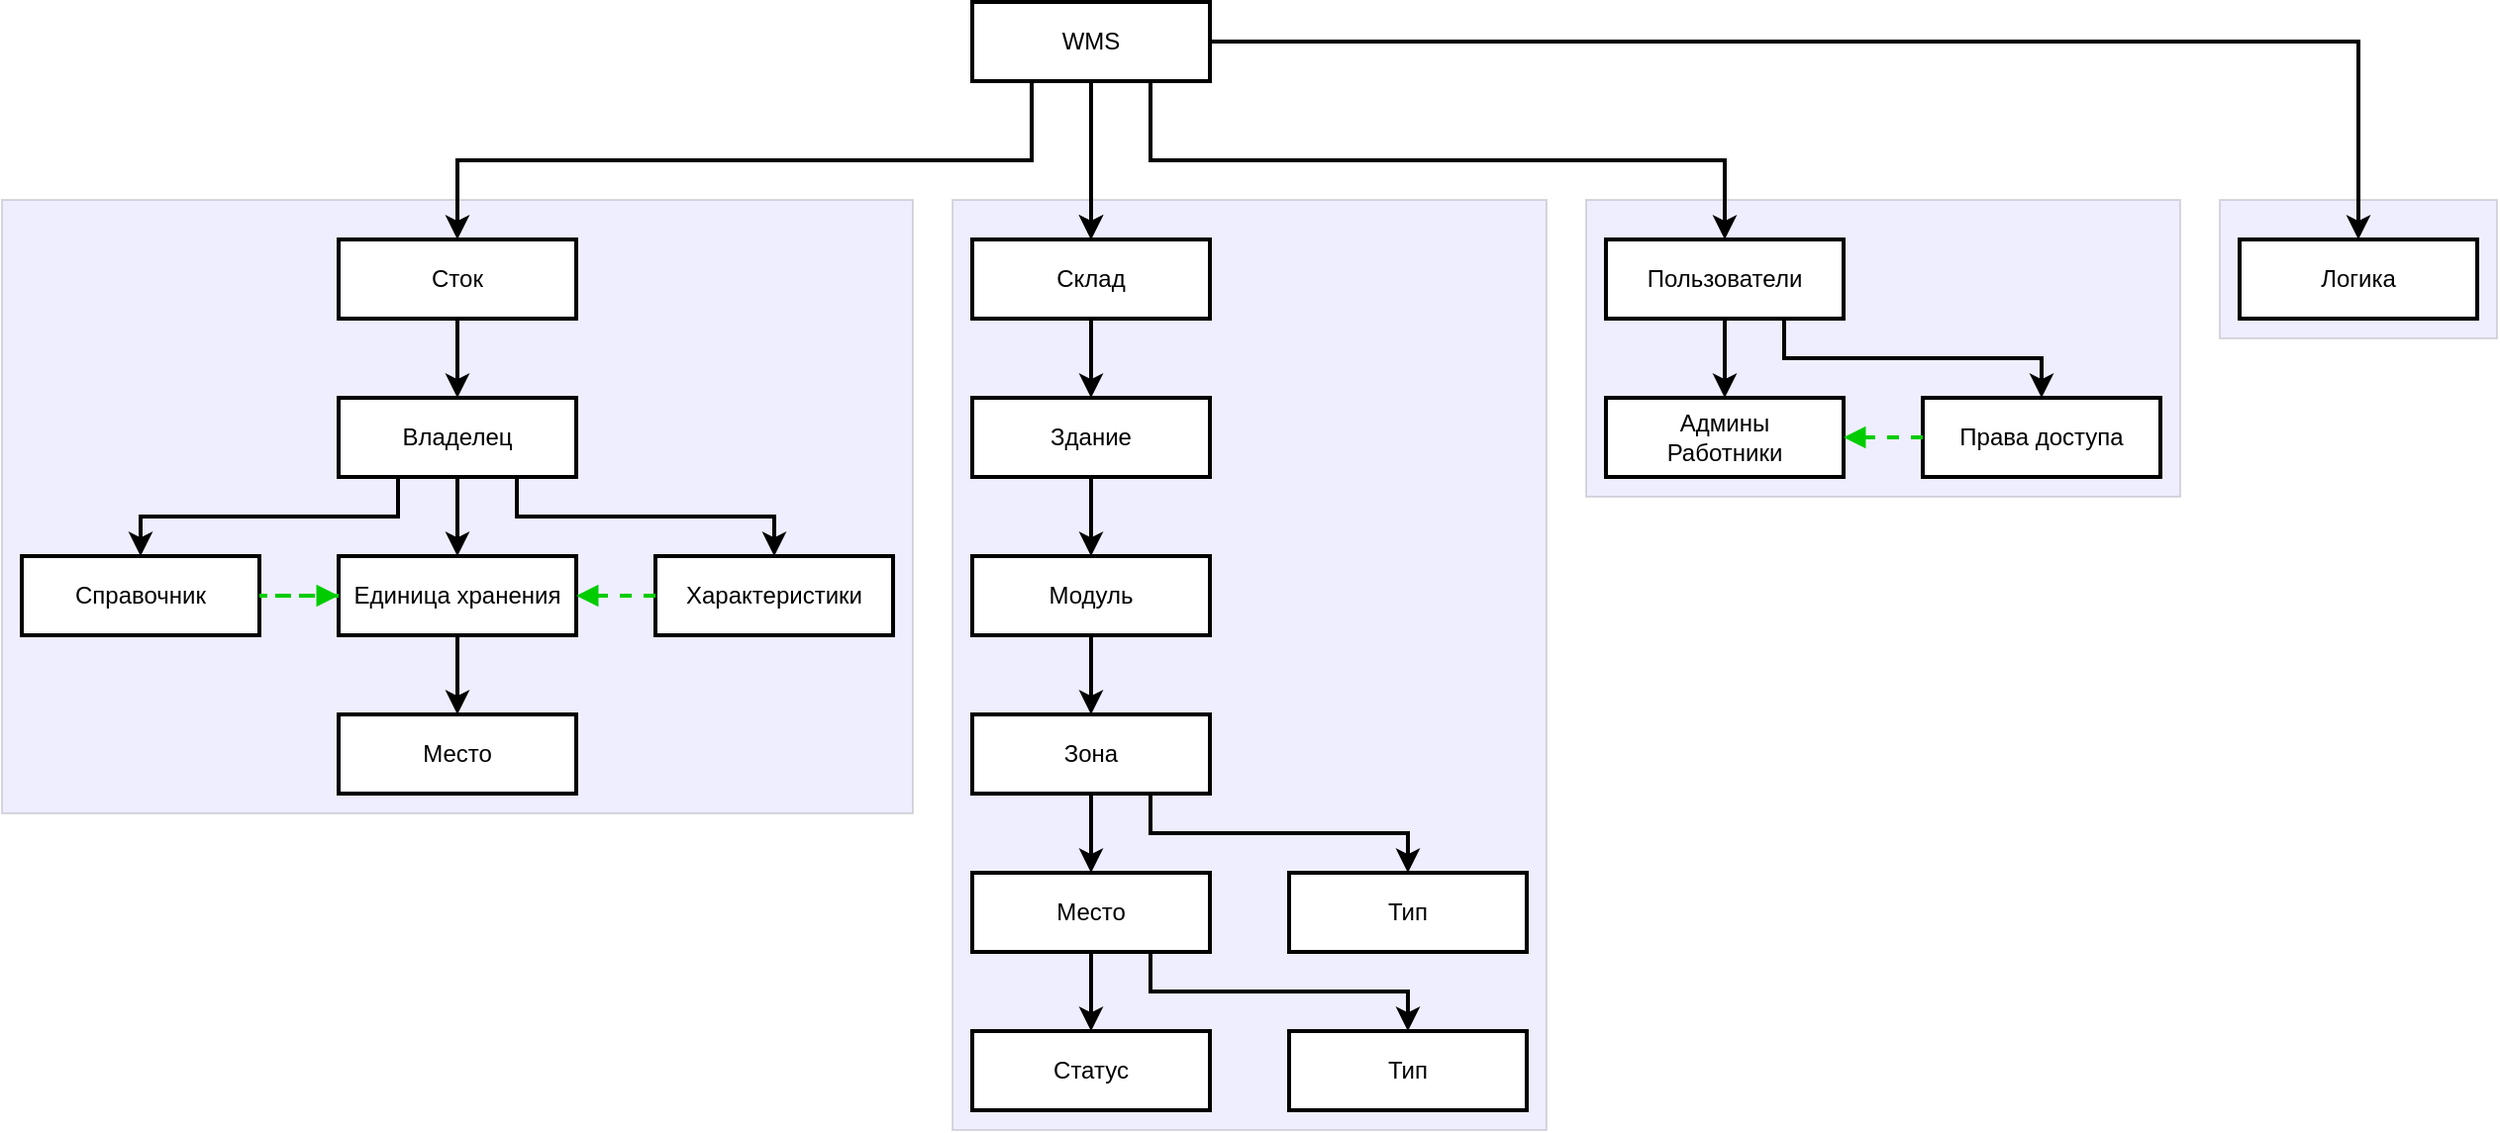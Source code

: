 <mxfile version="18.1.2" type="github">
  <diagram id="00JlT3I-vfev4fGBiYQf" name="Page-1">
    <mxGraphModel dx="1422" dy="914" grid="1" gridSize="10" guides="1" tooltips="1" connect="1" arrows="1" fold="1" page="1" pageScale="1" pageWidth="2000" pageHeight="2000" math="0" shadow="0">
      <root>
        <mxCell id="0" />
        <mxCell id="1" parent="0" />
        <mxCell id="f0hljSj0ZMw4jyvudKR0-1" value="" style="rounded=0;whiteSpace=wrap;html=1;fillColor=#CCCCFF;strokeWidth=1;strokeColor=#909099;opacity=33;" vertex="1" parent="1">
          <mxGeometry x="1270" y="300" width="140" height="70" as="geometry" />
        </mxCell>
        <mxCell id="xL0PG7F3QMTOTRYw8I6j-127" value="" style="rounded=0;whiteSpace=wrap;html=1;fillColor=#CCCCFF;strokeWidth=1;strokeColor=#909099;opacity=33;" parent="1" vertex="1">
          <mxGeometry x="150" y="300" width="460" height="310" as="geometry" />
        </mxCell>
        <mxCell id="xL0PG7F3QMTOTRYw8I6j-128" value="" style="rounded=0;whiteSpace=wrap;html=1;fillColor=#CCCCFF;strokeWidth=1;strokeColor=#909099;opacity=33;" parent="1" vertex="1">
          <mxGeometry x="630" y="300" width="300" height="470" as="geometry" />
        </mxCell>
        <mxCell id="xL0PG7F3QMTOTRYw8I6j-129" value="" style="rounded=0;whiteSpace=wrap;html=1;fillColor=#CCCCFF;strokeWidth=1;strokeColor=#909099;opacity=33;" parent="1" vertex="1">
          <mxGeometry x="950" y="300" width="300" height="150" as="geometry" />
        </mxCell>
        <mxCell id="xL0PG7F3QMTOTRYw8I6j-79" value="" style="edgeStyle=orthogonalEdgeStyle;rounded=0;orthogonalLoop=1;jettySize=auto;html=1;strokeWidth=2;" parent="1" source="xL0PG7F3QMTOTRYw8I6j-77" target="xL0PG7F3QMTOTRYw8I6j-78" edge="1">
          <mxGeometry relative="1" as="geometry" />
        </mxCell>
        <mxCell id="xL0PG7F3QMTOTRYw8I6j-80" value="" style="edgeStyle=orthogonalEdgeStyle;rounded=0;orthogonalLoop=1;jettySize=auto;html=1;strokeWidth=2;" parent="1" source="xL0PG7F3QMTOTRYw8I6j-77" target="xL0PG7F3QMTOTRYw8I6j-78" edge="1">
          <mxGeometry relative="1" as="geometry" />
        </mxCell>
        <mxCell id="xL0PG7F3QMTOTRYw8I6j-82" value="" style="edgeStyle=orthogonalEdgeStyle;rounded=0;orthogonalLoop=1;jettySize=auto;html=1;exitX=0.25;exitY=1;exitDx=0;exitDy=0;strokeWidth=2;" parent="1" source="xL0PG7F3QMTOTRYw8I6j-77" target="xL0PG7F3QMTOTRYw8I6j-81" edge="1">
          <mxGeometry relative="1" as="geometry" />
        </mxCell>
        <mxCell id="xL0PG7F3QMTOTRYw8I6j-84" value="" style="edgeStyle=orthogonalEdgeStyle;rounded=0;orthogonalLoop=1;jettySize=auto;html=1;exitX=0.75;exitY=1;exitDx=0;exitDy=0;strokeWidth=2;" parent="1" source="xL0PG7F3QMTOTRYw8I6j-77" target="xL0PG7F3QMTOTRYw8I6j-83" edge="1">
          <mxGeometry relative="1" as="geometry" />
        </mxCell>
        <mxCell id="aSJNJl0jQDHdlptYNkUn-2" value="" style="edgeStyle=orthogonalEdgeStyle;rounded=0;orthogonalLoop=1;jettySize=auto;html=1;strokeWidth=2;" parent="1" source="xL0PG7F3QMTOTRYw8I6j-77" target="aSJNJl0jQDHdlptYNkUn-1" edge="1">
          <mxGeometry relative="1" as="geometry" />
        </mxCell>
        <mxCell id="xL0PG7F3QMTOTRYw8I6j-77" value="WMS" style="rounded=0;whiteSpace=wrap;html=1;strokeWidth=2;" parent="1" vertex="1">
          <mxGeometry x="640" y="200" width="120" height="40" as="geometry" />
        </mxCell>
        <mxCell id="xL0PG7F3QMTOTRYw8I6j-86" value="" style="edgeStyle=orthogonalEdgeStyle;rounded=0;orthogonalLoop=1;jettySize=auto;html=1;strokeWidth=2;" parent="1" source="xL0PG7F3QMTOTRYw8I6j-78" target="xL0PG7F3QMTOTRYw8I6j-85" edge="1">
          <mxGeometry relative="1" as="geometry" />
        </mxCell>
        <mxCell id="xL0PG7F3QMTOTRYw8I6j-78" value="Склад" style="rounded=0;whiteSpace=wrap;html=1;strokeWidth=2;" parent="1" vertex="1">
          <mxGeometry x="640" y="320" width="120" height="40" as="geometry" />
        </mxCell>
        <mxCell id="xL0PG7F3QMTOTRYw8I6j-102" value="" style="edgeStyle=orthogonalEdgeStyle;rounded=0;orthogonalLoop=1;jettySize=auto;html=1;strokeWidth=2;" parent="1" source="xL0PG7F3QMTOTRYw8I6j-81" target="xL0PG7F3QMTOTRYw8I6j-101" edge="1">
          <mxGeometry relative="1" as="geometry" />
        </mxCell>
        <mxCell id="xL0PG7F3QMTOTRYw8I6j-81" value="Сток" style="rounded=0;whiteSpace=wrap;html=1;strokeWidth=2;" parent="1" vertex="1">
          <mxGeometry x="320" y="320" width="120" height="40" as="geometry" />
        </mxCell>
        <mxCell id="xL0PG7F3QMTOTRYw8I6j-98" value="" style="edgeStyle=orthogonalEdgeStyle;rounded=0;orthogonalLoop=1;jettySize=auto;html=1;strokeWidth=2;" parent="1" source="xL0PG7F3QMTOTRYw8I6j-83" target="xL0PG7F3QMTOTRYw8I6j-97" edge="1">
          <mxGeometry relative="1" as="geometry" />
        </mxCell>
        <mxCell id="xL0PG7F3QMTOTRYw8I6j-100" value="" style="edgeStyle=orthogonalEdgeStyle;rounded=0;orthogonalLoop=1;jettySize=auto;html=1;exitX=0.75;exitY=1;exitDx=0;exitDy=0;strokeWidth=2;" parent="1" source="xL0PG7F3QMTOTRYw8I6j-83" target="xL0PG7F3QMTOTRYw8I6j-99" edge="1">
          <mxGeometry relative="1" as="geometry" />
        </mxCell>
        <mxCell id="xL0PG7F3QMTOTRYw8I6j-83" value="Пользователи" style="rounded=0;whiteSpace=wrap;html=1;strokeWidth=2;" parent="1" vertex="1">
          <mxGeometry x="960" y="320" width="120" height="40" as="geometry" />
        </mxCell>
        <mxCell id="xL0PG7F3QMTOTRYw8I6j-88" value="" style="edgeStyle=orthogonalEdgeStyle;rounded=0;orthogonalLoop=1;jettySize=auto;html=1;strokeWidth=2;" parent="1" source="xL0PG7F3QMTOTRYw8I6j-85" target="xL0PG7F3QMTOTRYw8I6j-87" edge="1">
          <mxGeometry relative="1" as="geometry" />
        </mxCell>
        <mxCell id="xL0PG7F3QMTOTRYw8I6j-85" value="Здание" style="rounded=0;whiteSpace=wrap;html=1;strokeWidth=2;" parent="1" vertex="1">
          <mxGeometry x="640" y="400" width="120" height="40" as="geometry" />
        </mxCell>
        <mxCell id="xL0PG7F3QMTOTRYw8I6j-90" value="" style="edgeStyle=orthogonalEdgeStyle;rounded=0;orthogonalLoop=1;jettySize=auto;html=1;strokeWidth=2;" parent="1" source="xL0PG7F3QMTOTRYw8I6j-87" target="xL0PG7F3QMTOTRYw8I6j-89" edge="1">
          <mxGeometry relative="1" as="geometry" />
        </mxCell>
        <mxCell id="xL0PG7F3QMTOTRYw8I6j-87" value="Модуль" style="rounded=0;whiteSpace=wrap;html=1;strokeWidth=2;" parent="1" vertex="1">
          <mxGeometry x="640" y="480" width="120" height="40" as="geometry" />
        </mxCell>
        <mxCell id="xL0PG7F3QMTOTRYw8I6j-92" value="" style="edgeStyle=orthogonalEdgeStyle;rounded=0;orthogonalLoop=1;jettySize=auto;html=1;strokeWidth=2;" parent="1" source="xL0PG7F3QMTOTRYw8I6j-89" target="xL0PG7F3QMTOTRYw8I6j-91" edge="1">
          <mxGeometry relative="1" as="geometry" />
        </mxCell>
        <mxCell id="xL0PG7F3QMTOTRYw8I6j-117" value="" style="edgeStyle=orthogonalEdgeStyle;rounded=0;orthogonalLoop=1;jettySize=auto;html=1;exitX=0.75;exitY=1;exitDx=0;exitDy=0;strokeWidth=2;" parent="1" source="xL0PG7F3QMTOTRYw8I6j-89" target="xL0PG7F3QMTOTRYw8I6j-116" edge="1">
          <mxGeometry relative="1" as="geometry" />
        </mxCell>
        <mxCell id="xL0PG7F3QMTOTRYw8I6j-89" value="Зона" style="rounded=0;whiteSpace=wrap;html=1;strokeWidth=2;" parent="1" vertex="1">
          <mxGeometry x="640" y="560" width="120" height="40" as="geometry" />
        </mxCell>
        <mxCell id="xL0PG7F3QMTOTRYw8I6j-113" value="" style="edgeStyle=orthogonalEdgeStyle;rounded=0;orthogonalLoop=1;jettySize=auto;html=1;strokeWidth=2;" parent="1" source="xL0PG7F3QMTOTRYw8I6j-91" target="xL0PG7F3QMTOTRYw8I6j-112" edge="1">
          <mxGeometry relative="1" as="geometry" />
        </mxCell>
        <mxCell id="xL0PG7F3QMTOTRYw8I6j-115" value="" style="edgeStyle=orthogonalEdgeStyle;rounded=0;orthogonalLoop=1;jettySize=auto;html=1;exitX=0.75;exitY=1;exitDx=0;exitDy=0;strokeWidth=2;" parent="1" source="xL0PG7F3QMTOTRYw8I6j-91" target="xL0PG7F3QMTOTRYw8I6j-114" edge="1">
          <mxGeometry relative="1" as="geometry" />
        </mxCell>
        <mxCell id="xL0PG7F3QMTOTRYw8I6j-91" value="Место" style="rounded=0;whiteSpace=wrap;html=1;strokeWidth=2;" parent="1" vertex="1">
          <mxGeometry x="640" y="640" width="120" height="40" as="geometry" />
        </mxCell>
        <mxCell id="xL0PG7F3QMTOTRYw8I6j-97" value="Админы&lt;br&gt;Работники" style="rounded=0;whiteSpace=wrap;html=1;strokeWidth=2;" parent="1" vertex="1">
          <mxGeometry x="960" y="400" width="120" height="40" as="geometry" />
        </mxCell>
        <mxCell id="xL0PG7F3QMTOTRYw8I6j-99" value="Права доступа" style="rounded=0;whiteSpace=wrap;html=1;strokeWidth=2;" parent="1" vertex="1">
          <mxGeometry x="1120" y="400" width="120" height="40" as="geometry" />
        </mxCell>
        <mxCell id="xL0PG7F3QMTOTRYw8I6j-109" style="edgeStyle=orthogonalEdgeStyle;rounded=0;orthogonalLoop=1;jettySize=auto;html=1;entryX=0.5;entryY=0;entryDx=0;entryDy=0;exitX=0.75;exitY=1;exitDx=0;exitDy=0;strokeWidth=2;" parent="1" source="xL0PG7F3QMTOTRYw8I6j-101" target="xL0PG7F3QMTOTRYw8I6j-103" edge="1">
          <mxGeometry relative="1" as="geometry">
            <mxPoint x="520" y="430" as="sourcePoint" />
          </mxGeometry>
        </mxCell>
        <mxCell id="xL0PG7F3QMTOTRYw8I6j-110" style="edgeStyle=orthogonalEdgeStyle;rounded=0;orthogonalLoop=1;jettySize=auto;html=1;exitX=0.25;exitY=1;exitDx=0;exitDy=0;entryX=0.5;entryY=0;entryDx=0;entryDy=0;strokeWidth=2;" parent="1" source="xL0PG7F3QMTOTRYw8I6j-101" target="xL0PG7F3QMTOTRYw8I6j-107" edge="1">
          <mxGeometry relative="1" as="geometry" />
        </mxCell>
        <mxCell id="xL0PG7F3QMTOTRYw8I6j-111" style="edgeStyle=orthogonalEdgeStyle;rounded=0;orthogonalLoop=1;jettySize=auto;html=1;exitX=0.5;exitY=1;exitDx=0;exitDy=0;entryX=0.5;entryY=0;entryDx=0;entryDy=0;strokeWidth=2;" parent="1" source="xL0PG7F3QMTOTRYw8I6j-101" target="xL0PG7F3QMTOTRYw8I6j-105" edge="1">
          <mxGeometry relative="1" as="geometry" />
        </mxCell>
        <mxCell id="xL0PG7F3QMTOTRYw8I6j-101" value="Владелец" style="rounded=0;whiteSpace=wrap;html=1;strokeWidth=2;" parent="1" vertex="1">
          <mxGeometry x="320" y="400" width="120" height="40" as="geometry" />
        </mxCell>
        <mxCell id="xL0PG7F3QMTOTRYw8I6j-103" value="Характеристики" style="rounded=0;whiteSpace=wrap;html=1;strokeWidth=2;" parent="1" vertex="1">
          <mxGeometry x="480" y="480" width="120" height="40" as="geometry" />
        </mxCell>
        <mxCell id="xL0PG7F3QMTOTRYw8I6j-105" value="Единица хранения" style="rounded=0;whiteSpace=wrap;html=1;strokeWidth=2;" parent="1" vertex="1">
          <mxGeometry x="320" y="480" width="120" height="40" as="geometry" />
        </mxCell>
        <mxCell id="xL0PG7F3QMTOTRYw8I6j-107" value="Справочник" style="rounded=0;whiteSpace=wrap;html=1;strokeWidth=2;" parent="1" vertex="1">
          <mxGeometry x="160" y="480" width="120" height="40" as="geometry" />
        </mxCell>
        <mxCell id="xL0PG7F3QMTOTRYw8I6j-112" value="Статус" style="rounded=0;whiteSpace=wrap;html=1;strokeWidth=2;" parent="1" vertex="1">
          <mxGeometry x="640" y="720" width="120" height="40" as="geometry" />
        </mxCell>
        <mxCell id="xL0PG7F3QMTOTRYw8I6j-114" value="Тип" style="rounded=0;whiteSpace=wrap;html=1;strokeWidth=2;" parent="1" vertex="1">
          <mxGeometry x="800" y="720" width="120" height="40" as="geometry" />
        </mxCell>
        <mxCell id="xL0PG7F3QMTOTRYw8I6j-116" value="Тип" style="rounded=0;whiteSpace=wrap;html=1;strokeWidth=2;" parent="1" vertex="1">
          <mxGeometry x="800" y="640" width="120" height="40" as="geometry" />
        </mxCell>
        <mxCell id="xL0PG7F3QMTOTRYw8I6j-120" value="" style="endArrow=block;html=1;rounded=0;strokeColor=#00CC00;strokeWidth=2;exitX=0;exitY=0.5;exitDx=0;exitDy=0;entryX=1;entryY=0.5;entryDx=0;entryDy=0;dashed=1;" parent="1" source="xL0PG7F3QMTOTRYw8I6j-99" target="xL0PG7F3QMTOTRYw8I6j-97" edge="1">
          <mxGeometry width="50" height="50" relative="1" as="geometry">
            <mxPoint x="290" y="640" as="sourcePoint" />
            <mxPoint x="340" y="590" as="targetPoint" />
          </mxGeometry>
        </mxCell>
        <mxCell id="xL0PG7F3QMTOTRYw8I6j-121" value="" style="endArrow=block;html=1;rounded=0;strokeColor=#00CC00;strokeWidth=2;exitX=0;exitY=0.5;exitDx=0;exitDy=0;entryX=1;entryY=0.5;entryDx=0;entryDy=0;dashed=1;" parent="1" source="xL0PG7F3QMTOTRYw8I6j-103" target="xL0PG7F3QMTOTRYw8I6j-105" edge="1">
          <mxGeometry width="50" height="50" relative="1" as="geometry">
            <mxPoint x="1130" y="430" as="sourcePoint" />
            <mxPoint x="1090" y="430" as="targetPoint" />
          </mxGeometry>
        </mxCell>
        <mxCell id="xL0PG7F3QMTOTRYw8I6j-122" value="" style="endArrow=block;html=1;rounded=0;strokeColor=#00CC00;strokeWidth=2;exitX=0;exitY=0.5;exitDx=0;exitDy=0;dashed=1;entryX=0;entryY=0.5;entryDx=0;entryDy=0;" parent="1" source="xL0PG7F3QMTOTRYw8I6j-105" target="xL0PG7F3QMTOTRYw8I6j-105" edge="1">
          <mxGeometry width="50" height="50" relative="1" as="geometry">
            <mxPoint x="490" y="510" as="sourcePoint" />
            <mxPoint x="280" y="500" as="targetPoint" />
            <Array as="points">
              <mxPoint x="280" y="500" />
            </Array>
          </mxGeometry>
        </mxCell>
        <mxCell id="xL0PG7F3QMTOTRYw8I6j-124" value="Место" style="rounded=0;whiteSpace=wrap;html=1;strokeWidth=2;" parent="1" vertex="1">
          <mxGeometry x="320" y="560" width="120" height="40" as="geometry" />
        </mxCell>
        <mxCell id="xL0PG7F3QMTOTRYw8I6j-126" style="edgeStyle=orthogonalEdgeStyle;rounded=0;orthogonalLoop=1;jettySize=auto;html=1;exitX=0.5;exitY=1;exitDx=0;exitDy=0;entryX=0.5;entryY=0;entryDx=0;entryDy=0;strokeWidth=2;" parent="1" source="xL0PG7F3QMTOTRYw8I6j-105" target="xL0PG7F3QMTOTRYw8I6j-124" edge="1">
          <mxGeometry relative="1" as="geometry">
            <mxPoint x="390" y="450" as="sourcePoint" />
            <mxPoint x="390" y="490" as="targetPoint" />
          </mxGeometry>
        </mxCell>
        <mxCell id="aSJNJl0jQDHdlptYNkUn-1" value="Логика" style="rounded=0;whiteSpace=wrap;html=1;strokeWidth=2;" parent="1" vertex="1">
          <mxGeometry x="1280" y="320" width="120" height="40" as="geometry" />
        </mxCell>
      </root>
    </mxGraphModel>
  </diagram>
</mxfile>
